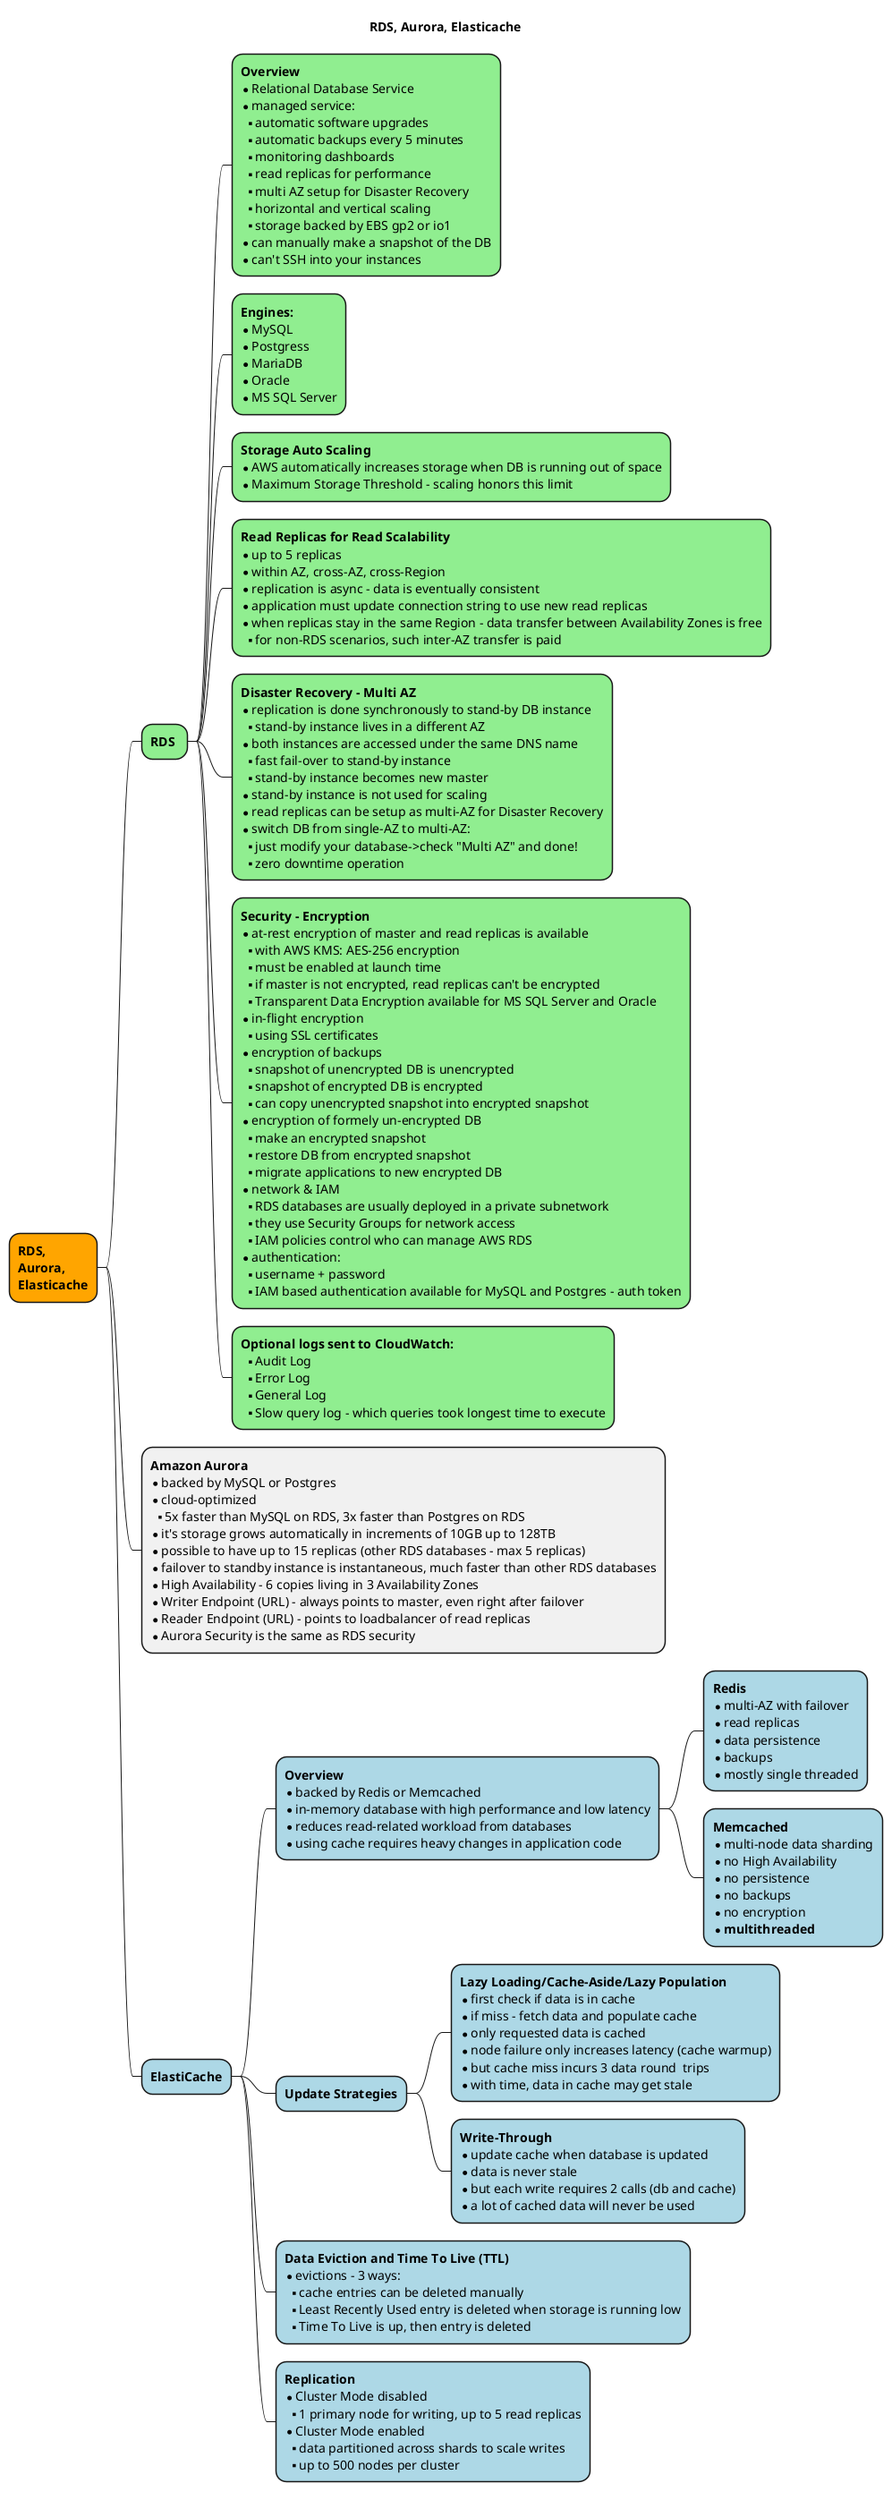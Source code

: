 @startmindmap mindmap

title RDS, Aurora, Elasticache

<style>
mindmapDiagram {
    .rds {
        BackgroundColor  LightGreen
  }
    .elasticache {
        BackgroundColor  LightBlue
  }  
}
</style>


*[#Orange] <b>RDS,\n<b>Aurora,\n<b>Elasticache
 * <b>RDS <<rds>>
  * <b>Overview\n*Relational Database Service\n*managed service:\n**automatic software upgrades\n**automatic backups every 5 minutes\n**monitoring dashboards\n**read replicas for performance\n**multi AZ setup for Disaster Recovery\n**horizontal and vertical scaling\n**storage backed by EBS gp2 or io1\n*can manually make a snapshot of the DB\n*can't SSH into your instances <<rds>>
  * <b>Engines:\n*MySQL\n*Postgress\n*MariaDB\n*Oracle\n*MS SQL Server<<rds>>
  * <b>Storage Auto Scaling\n*AWS automatically increases storage when DB is running out of space\n*Maximum Storage Threshold - scaling honors this limit<<rds>>
  * <b>Read Replicas for Read Scalability\n*up to 5 replicas\n*within AZ, cross-AZ, cross-Region\n*replication is async - data is eventually consistent\n*application must update connection string to use new read replicas\n*when replicas stay in the same Region - data transfer between Availability Zones is free\n**for non-RDS scenarios, such inter-AZ transfer is paid <<rds>>
  * <b>Disaster Recovery - Multi AZ\n*replication is done synchronously to stand-by DB instance\n**stand-by instance lives in a different AZ\n*both instances are accessed under the same DNS name\n**fast fail-over to stand-by instance\n**stand-by instance becomes new master\n*stand-by instance is not used for scaling\n*read replicas can be setup as multi-AZ for Disaster Recovery\n*switch DB from single-AZ to multi-AZ:\n**just modify your database->check "Multi AZ" and done!\n**zero downtime operation <<rds>>
  * <b>Security - Encryption\n*at-rest encryption of master and read replicas is available\n**with AWS KMS: AES-256 encryption\n**must be enabled at launch time\n**if master is not encrypted, read replicas can't be encrypted\n**Transparent Data Encryption available for MS SQL Server and Oracle\n*in-flight encryption\n**using SSL certificates\n*encryption of backups\n**snapshot of unencrypted DB is unencrypted\n**snapshot of encrypted DB is encrypted\n**can copy unencrypted snapshot into encrypted snapshot\n*encryption of formely un-encrypted DB\n**make an encrypted snapshot\n**restore DB from encrypted snapshot\n**migrate applications to new encrypted DB\n*network & IAM\n**RDS databases are usually deployed in a private subnetwork\n**they use Security Groups for network access\n**IAM policies control who can manage AWS RDS\n*authentication:\n**username + password\n**IAM based authentication available for MySQL and Postgres - auth token <<rds>>
  * <b>Optional logs sent to CloudWatch:\n**Audit Log\n**Error Log\n**General Log\n**Slow query log - which queries took longest time to execute <<rds>>
 * <b>Amazon Aurora\n*backed by MySQL or Postgres\n*cloud-optimized\n**5x faster than MySQL on RDS, 3x faster than Postgres on RDS\n*it's storage grows automatically in increments of 10GB up to 128TB\n*possible to have up to 15 replicas (other RDS databases - max 5 replicas)\n*failover to standby instance is instantaneous, much faster than other RDS databases\n*High Availability - 6 copies living in 3 Availability Zones\n*Writer Endpoint (URL) - always points to master, even right after failover\n*Reader Endpoint (URL) - points to loadbalancer of read replicas\n*Aurora Security is the same as RDS security
 * <b>ElastiCache<< elasticache>>
  * <b>Overview\n*backed by Redis or Memcached\n*in-memory database with high performance and low latency\n*reduces read-related workload from databases\n*using cache requires heavy changes in application code<< elasticache>>
   * <b>Redis\n*multi-AZ with failover\n*read replicas\n*data persistence\n*backups\n*mostly single threaded << elasticache>>
   * <b>Memcached\n*multi-node data sharding\n*no High Availability\n*no persistence\n*no backups\n*no encryption\n* **multithreaded**<< elasticache>>
  * <b>Update Strategies<< elasticache>>
   * <b>Lazy Loading/Cache-Aside/Lazy Population\n*first check if data is in cache\n*if miss - fetch data and populate cache\n*only requested data is cached\n*node failure only increases latency (cache warmup)\n*but cache miss incurs 3 data round  trips\n*with time, data in cache may get stale << elasticache>>
   * <b>Write-Through\n*update cache when database is updated\n*data is never stale\n*but each write requires 2 calls (db and cache)\n*a lot of cached data will never be used << elasticache>>
  * <b>Data Eviction and Time To Live (TTL) \n*evictions - 3 ways:\n**cache entries can be deleted manually\n**Least Recently Used entry is deleted when storage is running low\n**Time To Live is up, then entry is deleted<< elasticache>>
  * <b>Replication\n*Cluster Mode disabled\n**1 primary node for writing, up to 5 read replicas\n*Cluster Mode enabled\n**data partitioned across shards to scale writes\n**up to 500 nodes per cluster<< elasticache>>
@endmindmap